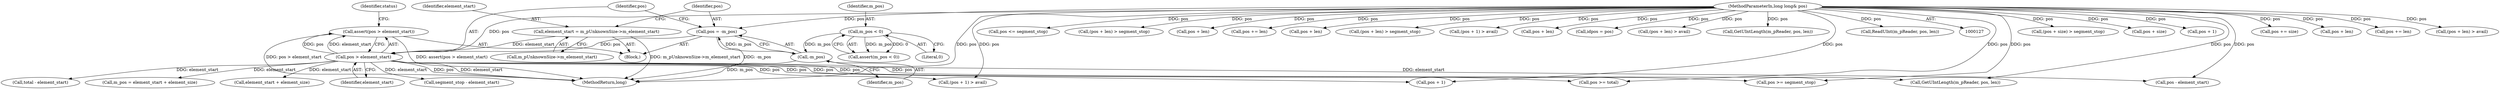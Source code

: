 digraph "0_Android_04839626ed859623901ebd3a5fd483982186b59d_27@API" {
"1000151" [label="(Call,assert(pos > element_start))"];
"1000152" [label="(Call,pos > element_start)"];
"1000147" [label="(Call,pos = -m_pos)"];
"1000149" [label="(Call,-m_pos)"];
"1000132" [label="(Call,m_pos < 0)"];
"1000128" [label="(MethodParameterIn,long long& pos)"];
"1000142" [label="(Call,element_start = m_pUnknownSize->m_element_start)"];
"1000159" [label="(Identifier,status)"];
"1000430" [label="(Call,(pos + size) > segment_stop)"];
"1000203" [label="(Call,pos >= total)"];
"1000431" [label="(Call,pos + size)"];
"1000462" [label="(MethodReturn,long)"];
"1000344" [label="(Call,pos + 1)"];
"1000437" [label="(Call,pos += size)"];
"1000151" [label="(Call,assert(pos > element_start))"];
"1000319" [label="(Call,pos - element_start)"];
"1000388" [label="(Call,pos + len)"];
"1000222" [label="(Call,pos >= segment_stop)"];
"1000339" [label="(Call,pos += len)"];
"1000282" [label="(Call,(pos + len) > avail)"];
"1000454" [label="(Call,element_start + element_size)"];
"1000251" [label="(Call,GetUIntLength(m_pReader, pos, len))"];
"1000153" [label="(Identifier,pos)"];
"1000133" [label="(Identifier,m_pos)"];
"1000445" [label="(Call,pos <= segment_stop)"];
"1000131" [label="(Call,assert(m_pos < 0))"];
"1000152" [label="(Call,pos > element_start)"];
"1000274" [label="(Call,(pos + len) > segment_stop)"];
"1000154" [label="(Identifier,element_start)"];
"1000130" [label="(Block,)"];
"1000380" [label="(Call,pos + len)"];
"1000128" [label="(MethodParameterIn,long long& pos)"];
"1000132" [label="(Call,m_pos < 0)"];
"1000409" [label="(Call,pos += len)"];
"1000275" [label="(Call,pos + len)"];
"1000228" [label="(Call,segment_stop - element_start)"];
"1000142" [label="(Call,element_start = m_pUnknownSize->m_element_start)"];
"1000149" [label="(Call,-m_pos)"];
"1000148" [label="(Identifier,pos)"];
"1000379" [label="(Call,(pos + len) > segment_stop)"];
"1000343" [label="(Call,(pos + 1) > avail)"];
"1000150" [label="(Identifier,m_pos)"];
"1000237" [label="(Call,(pos + 1) > avail)"];
"1000283" [label="(Call,pos + len)"];
"1000143" [label="(Identifier,element_start)"];
"1000290" [label="(Call,idpos = pos)"];
"1000387" [label="(Call,(pos + len) > avail)"];
"1000147" [label="(Call,pos = -m_pos)"];
"1000144" [label="(Call,m_pUnknownSize->m_element_start)"];
"1000209" [label="(Call,total - element_start)"];
"1000356" [label="(Call,GetUIntLength(m_pReader, pos, len))"];
"1000452" [label="(Call,m_pos = element_start + element_size)"];
"1000238" [label="(Call,pos + 1)"];
"1000134" [label="(Literal,0)"];
"1000397" [label="(Call,ReadUInt(m_pReader, pos, len))"];
"1000151" -> "1000130"  [label="AST: "];
"1000151" -> "1000152"  [label="CFG: "];
"1000152" -> "1000151"  [label="AST: "];
"1000159" -> "1000151"  [label="CFG: "];
"1000151" -> "1000462"  [label="DDG: assert(pos > element_start)"];
"1000151" -> "1000462"  [label="DDG: pos > element_start"];
"1000152" -> "1000151"  [label="DDG: pos"];
"1000152" -> "1000151"  [label="DDG: element_start"];
"1000152" -> "1000154"  [label="CFG: "];
"1000153" -> "1000152"  [label="AST: "];
"1000154" -> "1000152"  [label="AST: "];
"1000152" -> "1000462"  [label="DDG: pos"];
"1000152" -> "1000462"  [label="DDG: element_start"];
"1000147" -> "1000152"  [label="DDG: pos"];
"1000128" -> "1000152"  [label="DDG: pos"];
"1000142" -> "1000152"  [label="DDG: element_start"];
"1000152" -> "1000203"  [label="DDG: pos"];
"1000152" -> "1000209"  [label="DDG: element_start"];
"1000152" -> "1000222"  [label="DDG: pos"];
"1000152" -> "1000228"  [label="DDG: element_start"];
"1000152" -> "1000237"  [label="DDG: pos"];
"1000152" -> "1000238"  [label="DDG: pos"];
"1000152" -> "1000251"  [label="DDG: pos"];
"1000152" -> "1000319"  [label="DDG: element_start"];
"1000152" -> "1000452"  [label="DDG: element_start"];
"1000152" -> "1000454"  [label="DDG: element_start"];
"1000147" -> "1000130"  [label="AST: "];
"1000147" -> "1000149"  [label="CFG: "];
"1000148" -> "1000147"  [label="AST: "];
"1000149" -> "1000147"  [label="AST: "];
"1000153" -> "1000147"  [label="CFG: "];
"1000147" -> "1000462"  [label="DDG: -m_pos"];
"1000149" -> "1000147"  [label="DDG: m_pos"];
"1000128" -> "1000147"  [label="DDG: pos"];
"1000149" -> "1000150"  [label="CFG: "];
"1000150" -> "1000149"  [label="AST: "];
"1000149" -> "1000462"  [label="DDG: m_pos"];
"1000132" -> "1000149"  [label="DDG: m_pos"];
"1000132" -> "1000131"  [label="AST: "];
"1000132" -> "1000134"  [label="CFG: "];
"1000133" -> "1000132"  [label="AST: "];
"1000134" -> "1000132"  [label="AST: "];
"1000131" -> "1000132"  [label="CFG: "];
"1000132" -> "1000131"  [label="DDG: m_pos"];
"1000132" -> "1000131"  [label="DDG: 0"];
"1000128" -> "1000127"  [label="AST: "];
"1000128" -> "1000462"  [label="DDG: pos"];
"1000128" -> "1000203"  [label="DDG: pos"];
"1000128" -> "1000222"  [label="DDG: pos"];
"1000128" -> "1000237"  [label="DDG: pos"];
"1000128" -> "1000238"  [label="DDG: pos"];
"1000128" -> "1000251"  [label="DDG: pos"];
"1000128" -> "1000274"  [label="DDG: pos"];
"1000128" -> "1000275"  [label="DDG: pos"];
"1000128" -> "1000282"  [label="DDG: pos"];
"1000128" -> "1000283"  [label="DDG: pos"];
"1000128" -> "1000290"  [label="DDG: pos"];
"1000128" -> "1000319"  [label="DDG: pos"];
"1000128" -> "1000339"  [label="DDG: pos"];
"1000128" -> "1000343"  [label="DDG: pos"];
"1000128" -> "1000344"  [label="DDG: pos"];
"1000128" -> "1000356"  [label="DDG: pos"];
"1000128" -> "1000379"  [label="DDG: pos"];
"1000128" -> "1000380"  [label="DDG: pos"];
"1000128" -> "1000387"  [label="DDG: pos"];
"1000128" -> "1000388"  [label="DDG: pos"];
"1000128" -> "1000397"  [label="DDG: pos"];
"1000128" -> "1000409"  [label="DDG: pos"];
"1000128" -> "1000430"  [label="DDG: pos"];
"1000128" -> "1000431"  [label="DDG: pos"];
"1000128" -> "1000437"  [label="DDG: pos"];
"1000128" -> "1000445"  [label="DDG: pos"];
"1000142" -> "1000130"  [label="AST: "];
"1000142" -> "1000144"  [label="CFG: "];
"1000143" -> "1000142"  [label="AST: "];
"1000144" -> "1000142"  [label="AST: "];
"1000148" -> "1000142"  [label="CFG: "];
"1000142" -> "1000462"  [label="DDG: m_pUnknownSize->m_element_start"];
}
